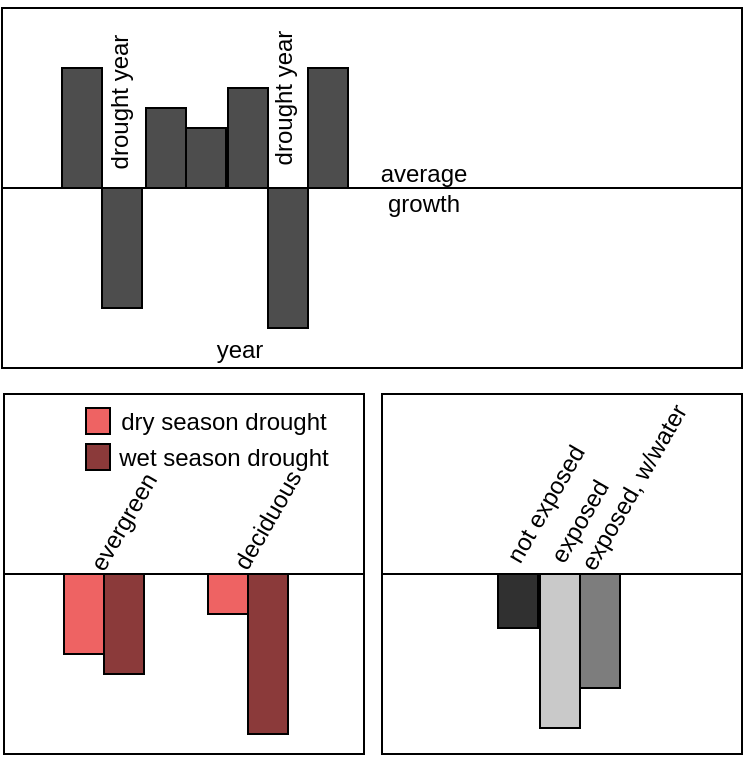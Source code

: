 <mxfile version="26.1.0">
  <diagram name="Page-1" id="tsAWY2vqDzoXUfp1E8kx">
    <mxGraphModel dx="794" dy="366" grid="1" gridSize="10" guides="1" tooltips="1" connect="1" arrows="1" fold="1" page="1" pageScale="1" pageWidth="7200" pageHeight="4800" math="0" shadow="0">
      <root>
        <mxCell id="0" />
        <mxCell id="1" parent="0" />
        <mxCell id="FB4CBvIW0MckyGWhkzBR-1" value="" style="rounded=0;whiteSpace=wrap;html=1;" vertex="1" parent="1">
          <mxGeometry x="110" y="40" width="370" height="180" as="geometry" />
        </mxCell>
        <mxCell id="FB4CBvIW0MckyGWhkzBR-2" value="" style="endArrow=none;html=1;rounded=0;exitX=0;exitY=0.5;exitDx=0;exitDy=0;entryX=1;entryY=0.5;entryDx=0;entryDy=0;" edge="1" parent="1" source="FB4CBvIW0MckyGWhkzBR-11" target="FB4CBvIW0MckyGWhkzBR-1">
          <mxGeometry width="50" height="50" relative="1" as="geometry">
            <mxPoint x="380" y="220" as="sourcePoint" />
            <mxPoint x="430" y="170" as="targetPoint" />
          </mxGeometry>
        </mxCell>
        <mxCell id="FB4CBvIW0MckyGWhkzBR-3" value="" style="rounded=0;whiteSpace=wrap;html=1;fillColor=#4D4D4D;" vertex="1" parent="1">
          <mxGeometry x="140" y="70" width="20" height="60" as="geometry" />
        </mxCell>
        <mxCell id="FB4CBvIW0MckyGWhkzBR-4" value="" style="rounded=0;whiteSpace=wrap;html=1;fillColor=#4D4D4D;" vertex="1" parent="1">
          <mxGeometry x="160" y="130" width="20" height="60" as="geometry" />
        </mxCell>
        <mxCell id="FB4CBvIW0MckyGWhkzBR-5" value="" style="rounded=0;whiteSpace=wrap;html=1;fillColor=#4D4D4D;" vertex="1" parent="1">
          <mxGeometry x="182" y="90" width="20" height="40" as="geometry" />
        </mxCell>
        <mxCell id="FB4CBvIW0MckyGWhkzBR-6" value="" style="rounded=0;whiteSpace=wrap;html=1;fillColor=#4D4D4D;" vertex="1" parent="1">
          <mxGeometry x="202" y="100" width="20" height="30" as="geometry" />
        </mxCell>
        <mxCell id="FB4CBvIW0MckyGWhkzBR-7" value="" style="rounded=0;whiteSpace=wrap;html=1;fillColor=#4D4D4D;" vertex="1" parent="1">
          <mxGeometry x="223" y="80" width="20" height="50" as="geometry" />
        </mxCell>
        <mxCell id="FB4CBvIW0MckyGWhkzBR-8" value="" style="rounded=0;whiteSpace=wrap;html=1;fillColor=#4D4D4D;" vertex="1" parent="1">
          <mxGeometry x="243" y="130" width="20" height="70" as="geometry" />
        </mxCell>
        <mxCell id="FB4CBvIW0MckyGWhkzBR-10" value="" style="rounded=0;whiteSpace=wrap;html=1;fillColor=#4D4D4D;" vertex="1" parent="1">
          <mxGeometry x="263" y="70" width="20" height="60" as="geometry" />
        </mxCell>
        <mxCell id="FB4CBvIW0MckyGWhkzBR-13" value="" style="endArrow=none;html=1;rounded=0;exitX=0;exitY=0.5;exitDx=0;exitDy=0;entryX=1;entryY=0.5;entryDx=0;entryDy=0;" edge="1" parent="1" source="FB4CBvIW0MckyGWhkzBR-1" target="FB4CBvIW0MckyGWhkzBR-11">
          <mxGeometry width="50" height="50" relative="1" as="geometry">
            <mxPoint x="110" y="130" as="sourcePoint" />
            <mxPoint x="350" y="130" as="targetPoint" />
          </mxGeometry>
        </mxCell>
        <mxCell id="FB4CBvIW0MckyGWhkzBR-11" value="average growth" style="text;html=1;align=center;verticalAlign=middle;whiteSpace=wrap;rounded=0;" vertex="1" parent="1">
          <mxGeometry x="291" y="115" width="60" height="30" as="geometry" />
        </mxCell>
        <mxCell id="FB4CBvIW0MckyGWhkzBR-14" value="drought year" style="text;html=1;align=center;verticalAlign=middle;whiteSpace=wrap;rounded=0;rotation=-90;" vertex="1" parent="1">
          <mxGeometry x="202" y="70" width="98" height="30" as="geometry" />
        </mxCell>
        <mxCell id="FB4CBvIW0MckyGWhkzBR-15" value="drought year" style="text;html=1;align=center;verticalAlign=middle;whiteSpace=wrap;rounded=0;rotation=-90;" vertex="1" parent="1">
          <mxGeometry x="120" y="72" width="98" height="30" as="geometry" />
        </mxCell>
        <mxCell id="FB4CBvIW0MckyGWhkzBR-16" value="year" style="text;html=1;align=center;verticalAlign=middle;whiteSpace=wrap;rounded=0;" vertex="1" parent="1">
          <mxGeometry x="199" y="196" width="60" height="30" as="geometry" />
        </mxCell>
        <mxCell id="FB4CBvIW0MckyGWhkzBR-17" value="" style="rounded=0;whiteSpace=wrap;html=1;" vertex="1" parent="1">
          <mxGeometry x="111" y="233" width="180" height="180" as="geometry" />
        </mxCell>
        <mxCell id="FB4CBvIW0MckyGWhkzBR-18" value="" style="endArrow=none;html=1;rounded=0;exitX=0;exitY=0.5;exitDx=0;exitDy=0;" edge="1" parent="1">
          <mxGeometry width="50" height="50" relative="1" as="geometry">
            <mxPoint x="111" y="323" as="sourcePoint" />
            <mxPoint x="291" y="323" as="targetPoint" />
          </mxGeometry>
        </mxCell>
        <mxCell id="FB4CBvIW0MckyGWhkzBR-19" value="" style="rounded=0;whiteSpace=wrap;html=1;fillColor=#EE6363;" vertex="1" parent="1">
          <mxGeometry x="141" y="323" width="20" height="40" as="geometry" />
        </mxCell>
        <mxCell id="FB4CBvIW0MckyGWhkzBR-20" value="" style="rounded=0;whiteSpace=wrap;html=1;fillColor=#8B3A3A;" vertex="1" parent="1">
          <mxGeometry x="161" y="323" width="20" height="50" as="geometry" />
        </mxCell>
        <mxCell id="FB4CBvIW0MckyGWhkzBR-21" value="" style="rounded=0;whiteSpace=wrap;html=1;fillColor=#EE6363;" vertex="1" parent="1">
          <mxGeometry x="213" y="323" width="20" height="20" as="geometry" />
        </mxCell>
        <mxCell id="FB4CBvIW0MckyGWhkzBR-22" value="" style="rounded=0;whiteSpace=wrap;html=1;fillColor=#8B3A3A;" vertex="1" parent="1">
          <mxGeometry x="233" y="323" width="20" height="80" as="geometry" />
        </mxCell>
        <mxCell id="FB4CBvIW0MckyGWhkzBR-23" value="" style="rounded=0;whiteSpace=wrap;html=1;fillColor=#EE6363;" vertex="1" parent="1">
          <mxGeometry x="152" y="240" width="12" height="13" as="geometry" />
        </mxCell>
        <mxCell id="FB4CBvIW0MckyGWhkzBR-24" value="dry season drought" style="text;html=1;align=center;verticalAlign=middle;whiteSpace=wrap;rounded=0;" vertex="1" parent="1">
          <mxGeometry x="161" y="231.5" width="120" height="30" as="geometry" />
        </mxCell>
        <mxCell id="FB4CBvIW0MckyGWhkzBR-26" value="" style="rounded=0;whiteSpace=wrap;html=1;fillColor=#8B3A3A;" vertex="1" parent="1">
          <mxGeometry x="152" y="258" width="12" height="13" as="geometry" />
        </mxCell>
        <mxCell id="FB4CBvIW0MckyGWhkzBR-27" value="wet season drought" style="text;html=1;align=center;verticalAlign=middle;whiteSpace=wrap;rounded=0;" vertex="1" parent="1">
          <mxGeometry x="161" y="249.5" width="120" height="30" as="geometry" />
        </mxCell>
        <mxCell id="FB4CBvIW0MckyGWhkzBR-28" value="evergreen" style="text;html=1;align=center;verticalAlign=middle;whiteSpace=wrap;rounded=0;rotation=-60;" vertex="1" parent="1">
          <mxGeometry x="141" y="282" width="60" height="30" as="geometry" />
        </mxCell>
        <mxCell id="FB4CBvIW0MckyGWhkzBR-29" value="&lt;div&gt;deciduous&lt;/div&gt;" style="text;html=1;align=center;verticalAlign=middle;whiteSpace=wrap;rounded=0;rotation=-60;" vertex="1" parent="1">
          <mxGeometry x="213" y="281" width="60" height="30" as="geometry" />
        </mxCell>
        <mxCell id="FB4CBvIW0MckyGWhkzBR-30" value="" style="rounded=0;whiteSpace=wrap;html=1;" vertex="1" parent="1">
          <mxGeometry x="300" y="233" width="180" height="180" as="geometry" />
        </mxCell>
        <mxCell id="FB4CBvIW0MckyGWhkzBR-31" value="" style="endArrow=none;html=1;rounded=0;exitX=0;exitY=0.5;exitDx=0;exitDy=0;" edge="1" parent="1">
          <mxGeometry width="50" height="50" relative="1" as="geometry">
            <mxPoint x="300" y="323" as="sourcePoint" />
            <mxPoint x="480" y="323" as="targetPoint" />
          </mxGeometry>
        </mxCell>
        <mxCell id="FB4CBvIW0MckyGWhkzBR-32" value="" style="rounded=0;whiteSpace=wrap;html=1;fillColor=#303030;" vertex="1" parent="1">
          <mxGeometry x="358" y="323" width="20" height="27" as="geometry" />
        </mxCell>
        <mxCell id="FB4CBvIW0MckyGWhkzBR-33" value="" style="rounded=0;whiteSpace=wrap;html=1;fillColor=#C9C9C9;" vertex="1" parent="1">
          <mxGeometry x="379" y="323" width="20" height="77" as="geometry" />
        </mxCell>
        <mxCell id="FB4CBvIW0MckyGWhkzBR-35" value="" style="rounded=0;whiteSpace=wrap;html=1;fillColor=#7D7D7D;" vertex="1" parent="1">
          <mxGeometry x="399" y="323" width="20" height="57" as="geometry" />
        </mxCell>
        <mxCell id="FB4CBvIW0MckyGWhkzBR-42" value="not exposed" style="text;html=1;align=center;verticalAlign=middle;whiteSpace=wrap;rounded=0;rotation=-60;" vertex="1" parent="1">
          <mxGeometry x="337" y="273" width="90" height="30" as="geometry" />
        </mxCell>
        <mxCell id="FB4CBvIW0MckyGWhkzBR-43" value="exposed" style="text;html=1;align=center;verticalAlign=middle;whiteSpace=wrap;rounded=0;rotation=-60;" vertex="1" parent="1">
          <mxGeometry x="348.75" y="282.25" width="100.5" height="30" as="geometry" />
        </mxCell>
        <mxCell id="FB4CBvIW0MckyGWhkzBR-44" value="exposed, w/water" style="text;html=1;align=center;verticalAlign=middle;whiteSpace=wrap;rounded=0;rotation=-60;" vertex="1" parent="1">
          <mxGeometry x="368.7" y="265.2" width="114.62" height="30" as="geometry" />
        </mxCell>
      </root>
    </mxGraphModel>
  </diagram>
</mxfile>
